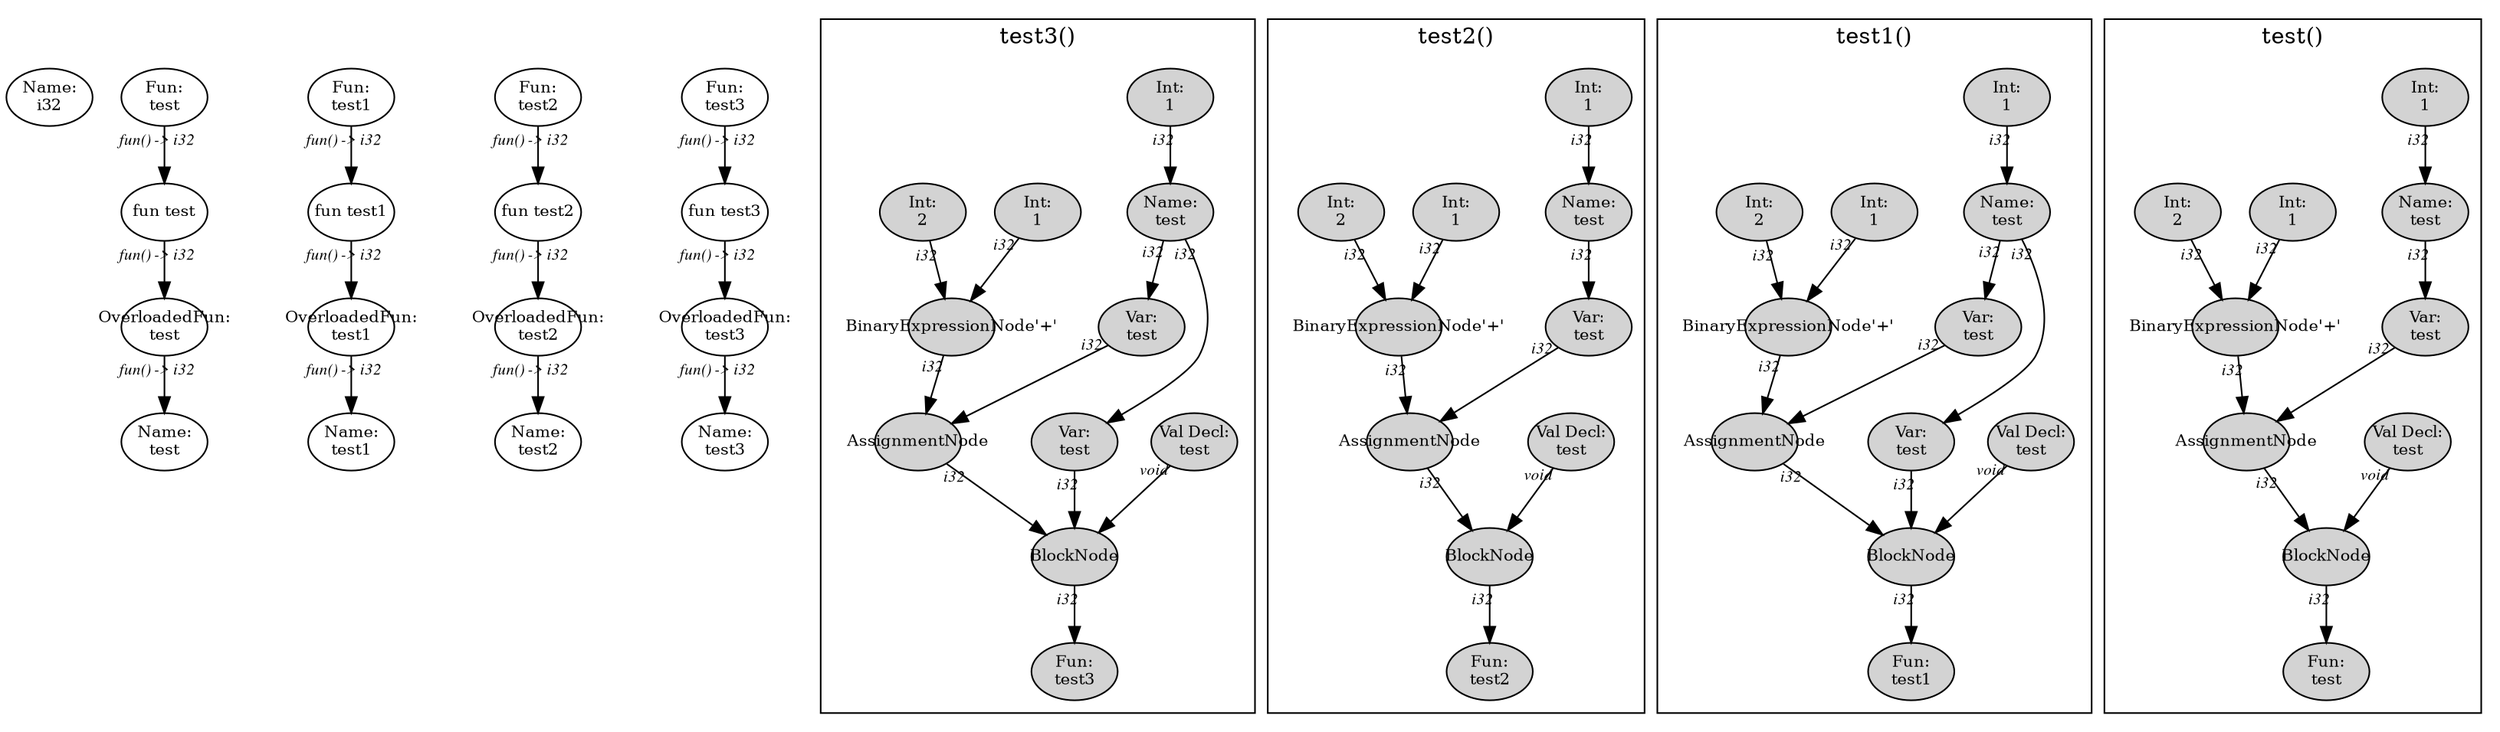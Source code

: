 digraph Document {
  node [fixedsize=shape fontsize=10]
  1 [label="Name:\ni32"];
  2 [label="OverloadedFun:\ntest"];
  3 [label="fun test"];
  4 [label="Fun:\ntest"];
  5 [label="Name:\ntest"];
  6 [label="OverloadedFun:\ntest1"];
  7 [label="fun test1"];
  8 [label="Fun:\ntest1"];
  9 [label="Name:\ntest1"];
  10 [label="OverloadedFun:\ntest2"];
  11 [label="fun test2"];
  12 [label="Fun:\ntest2"];
  13 [label="Name:\ntest2"];
  14 [label="OverloadedFun:\ntest3"];
  15 [label="fun test3"];
  16 [label="Fun:\ntest3"];
  17 [label="Name:\ntest3"];
  subgraph cluster0 {
    node [style=filled];
    18 [label="BlockNode"];
    19 [label="Val Decl:\ntest"];
    20 [label="Name:\ntest"];
    21 [label="Int:\n1"];
    22 [label="AssignmentNode"];
    23 [label="Var:\ntest"];
    24 [label="BinaryExpressionNode'+'"];
    25 [label="Int:\n1"];
    26 [label="Int:\n2"];
    27 [label="Var:\ntest"];
    28 [label="Fun:\ntest3"];
    18 -> 28[taillabel="i32" labeldistance="1" fontname="times  italic" fontsize = 10  ];
    19 -> 18[taillabel="void" labeldistance="1" fontname="times  italic" fontsize = 10  ];
    20 -> 23[taillabel="i32" labeldistance="1" fontname="times  italic" fontsize = 10  ];
    20 -> 27[taillabel="i32" labeldistance="1" fontname="times  italic" fontsize = 10  ];
    21 -> 20[taillabel="i32" labeldistance="1" fontname="times  italic" fontsize = 10  ];
    22 -> 18[taillabel="i32" labeldistance="1" fontname="times  italic" fontsize = 10  ];
    23 -> 22[taillabel="i32" labeldistance="1" fontname="times  italic" fontsize = 10  ];
    24 -> 22[taillabel="i32" labeldistance="1" fontname="times  italic" fontsize = 10  ];
    25 -> 24[taillabel="i32" labeldistance="1" fontname="times  italic" fontsize = 10  ];
    26 -> 24[taillabel="i32" labeldistance="1" fontname="times  italic" fontsize = 10  ];
    27 -> 18[taillabel="i32" labeldistance="1" fontname="times  italic" fontsize = 10  ];
  label = "test3()";
}
  subgraph cluster1 {
    node [style=filled];
    29 [label="BlockNode"];
    30 [label="Val Decl:\ntest"];
    31 [label="Name:\ntest"];
    32 [label="Int:\n1"];
    33 [label="AssignmentNode"];
    34 [label="Var:\ntest"];
    35 [label="BinaryExpressionNode'+'"];
    36 [label="Int:\n1"];
    37 [label="Int:\n2"];
    38 [label="Fun:\ntest2"];
    29 -> 38[taillabel="i32" labeldistance="1" fontname="times  italic" fontsize = 10  ];
    30 -> 29[taillabel="void" labeldistance="1" fontname="times  italic" fontsize = 10  ];
    31 -> 34[taillabel="i32" labeldistance="1" fontname="times  italic" fontsize = 10  ];
    32 -> 31[taillabel="i32" labeldistance="1" fontname="times  italic" fontsize = 10  ];
    33 -> 29[taillabel="i32" labeldistance="1" fontname="times  italic" fontsize = 10  ];
    34 -> 33[taillabel="i32" labeldistance="1" fontname="times  italic" fontsize = 10  ];
    35 -> 33[taillabel="i32" labeldistance="1" fontname="times  italic" fontsize = 10  ];
    36 -> 35[taillabel="i32" labeldistance="1" fontname="times  italic" fontsize = 10  ];
    37 -> 35[taillabel="i32" labeldistance="1" fontname="times  italic" fontsize = 10  ];
  label = "test2()";
}
  subgraph cluster2 {
    node [style=filled];
    39 [label="BlockNode"];
    40 [label="Val Decl:\ntest"];
    41 [label="Name:\ntest"];
    42 [label="Int:\n1"];
    43 [label="AssignmentNode"];
    44 [label="Var:\ntest"];
    45 [label="BinaryExpressionNode'+'"];
    46 [label="Int:\n1"];
    47 [label="Int:\n2"];
    48 [label="Var:\ntest"];
    49 [label="Fun:\ntest1"];
    39 -> 49[taillabel="i32" labeldistance="1" fontname="times  italic" fontsize = 10  ];
    40 -> 39[taillabel="void" labeldistance="1" fontname="times  italic" fontsize = 10  ];
    41 -> 44[taillabel="i32" labeldistance="1" fontname="times  italic" fontsize = 10  ];
    41 -> 48[taillabel="i32" labeldistance="1" fontname="times  italic" fontsize = 10  ];
    42 -> 41[taillabel="i32" labeldistance="1" fontname="times  italic" fontsize = 10  ];
    43 -> 39[taillabel="i32" labeldistance="1" fontname="times  italic" fontsize = 10  ];
    44 -> 43[taillabel="i32" labeldistance="1" fontname="times  italic" fontsize = 10  ];
    45 -> 43[taillabel="i32" labeldistance="1" fontname="times  italic" fontsize = 10  ];
    46 -> 45[taillabel="i32" labeldistance="1" fontname="times  italic" fontsize = 10  ];
    47 -> 45[taillabel="i32" labeldistance="1" fontname="times  italic" fontsize = 10  ];
    48 -> 39[taillabel="i32" labeldistance="1" fontname="times  italic" fontsize = 10  ];
  label = "test1()";
}
  subgraph cluster3 {
    node [style=filled];
    50 [label="BlockNode"];
    51 [label="Val Decl:\ntest"];
    52 [label="Name:\ntest"];
    53 [label="Int:\n1"];
    54 [label="AssignmentNode"];
    55 [label="Var:\ntest"];
    56 [label="BinaryExpressionNode'+'"];
    57 [label="Int:\n1"];
    58 [label="Int:\n2"];
    59 [label="Fun:\ntest"];
    50 -> 59[taillabel="i32" labeldistance="1" fontname="times  italic" fontsize = 10  ];
    51 -> 50[taillabel="void" labeldistance="1" fontname="times  italic" fontsize = 10  ];
    52 -> 55[taillabel="i32" labeldistance="1" fontname="times  italic" fontsize = 10  ];
    53 -> 52[taillabel="i32" labeldistance="1" fontname="times  italic" fontsize = 10  ];
    54 -> 50[taillabel="i32" labeldistance="1" fontname="times  italic" fontsize = 10  ];
    55 -> 54[taillabel="i32" labeldistance="1" fontname="times  italic" fontsize = 10  ];
    56 -> 54[taillabel="i32" labeldistance="1" fontname="times  italic" fontsize = 10  ];
    57 -> 56[taillabel="i32" labeldistance="1" fontname="times  italic" fontsize = 10  ];
    58 -> 56[taillabel="i32" labeldistance="1" fontname="times  italic" fontsize = 10  ];
  label = "test()";
}
  2 -> 5[taillabel="fun() -> i32" labeldistance="1" fontname="times  italic" fontsize = 10  ];
  3 -> 2[taillabel="fun() -> i32" labeldistance="1" fontname="times  italic" fontsize = 10  ];
  4 -> 3[taillabel="fun() -> i32" labeldistance="1" fontname="times  italic" fontsize = 10  ];
  6 -> 9[taillabel="fun() -> i32" labeldistance="1" fontname="times  italic" fontsize = 10  ];
  7 -> 6[taillabel="fun() -> i32" labeldistance="1" fontname="times  italic" fontsize = 10  ];
  8 -> 7[taillabel="fun() -> i32" labeldistance="1" fontname="times  italic" fontsize = 10  ];
  10 -> 13[taillabel="fun() -> i32" labeldistance="1" fontname="times  italic" fontsize = 10  ];
  11 -> 10[taillabel="fun() -> i32" labeldistance="1" fontname="times  italic" fontsize = 10  ];
  12 -> 11[taillabel="fun() -> i32" labeldistance="1" fontname="times  italic" fontsize = 10  ];
  14 -> 17[taillabel="fun() -> i32" labeldistance="1" fontname="times  italic" fontsize = 10  ];
  15 -> 14[taillabel="fun() -> i32" labeldistance="1" fontname="times  italic" fontsize = 10  ];
  16 -> 15[taillabel="fun() -> i32" labeldistance="1" fontname="times  italic" fontsize = 10  ];
  label="";
}

